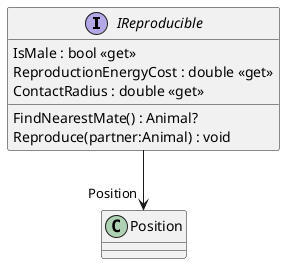 @startuml
interface IReproducible {
    IsMale : bool <<get>>
    ReproductionEnergyCost : double <<get>>
    FindNearestMate() : Animal?
    Reproduce(partner:Animal) : void
    ContactRadius : double <<get>>
}
IReproducible --> "Position" Position
@enduml
